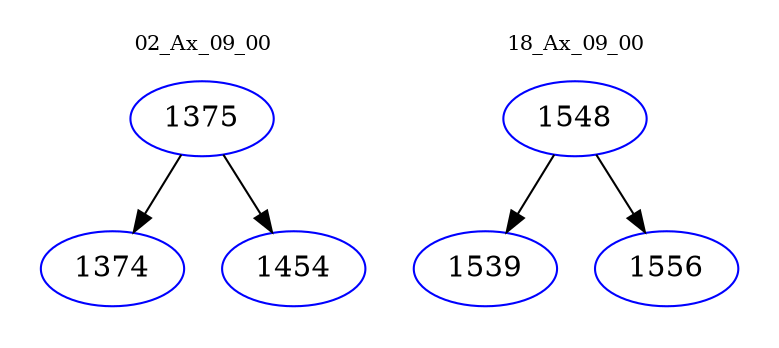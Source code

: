 digraph{
subgraph cluster_0 {
color = white
label = "02_Ax_09_00";
fontsize=10;
T0_1375 [label="1375", color="blue"]
T0_1375 -> T0_1374 [color="black"]
T0_1374 [label="1374", color="blue"]
T0_1375 -> T0_1454 [color="black"]
T0_1454 [label="1454", color="blue"]
}
subgraph cluster_1 {
color = white
label = "18_Ax_09_00";
fontsize=10;
T1_1548 [label="1548", color="blue"]
T1_1548 -> T1_1539 [color="black"]
T1_1539 [label="1539", color="blue"]
T1_1548 -> T1_1556 [color="black"]
T1_1556 [label="1556", color="blue"]
}
}

